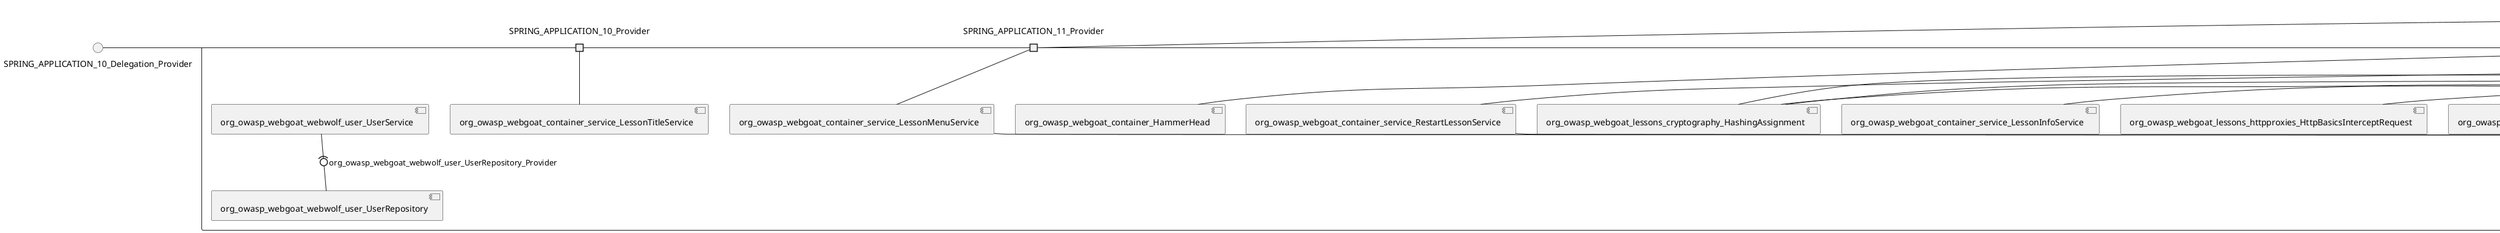 @startuml
skinparam fixCircleLabelOverlapping true
skinparam componentStyle uml2
() SPRING_APPLICATION_10_Delegation_Provider
() SPRING_APPLICATION_11_Delegation_Provider
() SPRING_APPLICATION_12_Delegation_Provider
() SPRING_APPLICATION_13_Delegation_Provider
() SPRING_APPLICATION_14_Delegation_Provider
() SPRING_APPLICATION_15_Delegation_Provider
() SPRING_APPLICATION_16_Delegation_Provider
() SPRING_APPLICATION_2_Delegation_Provider
() SPRING_APPLICATION_3_Delegation_Provider
() SPRING_APPLICATION_4_Delegation_Provider
() SPRING_APPLICATION_5_Delegation_Provider
() SPRING_APPLICATION_6_Delegation_Provider
() SPRING_APPLICATION_7_Delegation_Provider
() SPRING_APPLICATION_8_Delegation_Provider
() SPRING_APPLICATION_9_Delegation_Provider
() SPRING_APPLICATION_BypassRestrictions_FieldRestrictions_POST_Delegation_Provider
() SPRING_APPLICATION_BypassRestrictions_frontendValidation_POST_Delegation_Provider
() SPRING_APPLICATION_ChromeDevTools_dummy_POST_Delegation_Provider
() SPRING_APPLICATION_ChromeDevTools_network_POST_Delegation_Provider
() SPRING_APPLICATION_CrossSiteScriptingStored_stored_xss_POST_Delegation_Provider
() SPRING_APPLICATION_CrossSiteScriptingStored_stored_xss_follow_up_POST_Delegation_Provider
() SPRING_APPLICATION_CrossSiteScripting_attack1_POST_Delegation_Provider
() SPRING_APPLICATION_CrossSiteScripting_attack3_POST_Delegation_Provider
() SPRING_APPLICATION_CrossSiteScripting_attack4_POST_Delegation_Provider
() SPRING_APPLICATION_CrossSiteScripting_attack5a_GET_Delegation_Provider
() SPRING_APPLICATION_CrossSiteScripting_attack6a_POST_Delegation_Provider
() SPRING_APPLICATION_CrossSiteScripting_dom_follow_up_POST_Delegation_Provider
() SPRING_APPLICATION_CrossSiteScripting_phone_home_xss_POST_Delegation_Provider
() SPRING_APPLICATION_CrossSiteScripting_quiz_GET_POST_Delegation_Provider
() SPRING_APPLICATION_Delegation_Provider
() SPRING_APPLICATION_GET_10_Delegation_Provider
() SPRING_APPLICATION_GET_11_Delegation_Provider
() SPRING_APPLICATION_GET_2_Delegation_Provider
() SPRING_APPLICATION_GET_3_Delegation_Provider
() SPRING_APPLICATION_GET_4_Delegation_Provider
() SPRING_APPLICATION_GET_5_Delegation_Provider
() SPRING_APPLICATION_GET_6_Delegation_Provider
() SPRING_APPLICATION_GET_7_Delegation_Provider
() SPRING_APPLICATION_GET_8_Delegation_Provider
() SPRING_APPLICATION_GET_9_Delegation_Provider
() SPRING_APPLICATION_GET_Delegation_Provider
() SPRING_APPLICATION_HtmlTampering_task_POST_Delegation_Provider
() SPRING_APPLICATION_HttpBasics_attack1_POST_Delegation_Provider
() SPRING_APPLICATION_HttpBasics_attack2_POST_Delegation_Provider
() SPRING_APPLICATION_IDOR_diff_attributes_POST_Delegation_Provider
() SPRING_APPLICATION_IDOR_login_POST_Delegation_Provider
() SPRING_APPLICATION_IDOR_profile_alt_path_POST_Delegation_Provider
() SPRING_APPLICATION_InsecureDeserialization_task_POST_Delegation_Provider
() SPRING_APPLICATION_InsecureLogin_Delegation_Provider
() SPRING_APPLICATION_JWT_decode_POST_Delegation_Provider
() SPRING_APPLICATION_JWT_jku_Delegation_Provider
() SPRING_APPLICATION_JWT_kid_Delegation_Provider
() SPRING_APPLICATION_JWT_quiz_GET_POST_Delegation_Provider
() SPRING_APPLICATION_JWT_refresh_Delegation_Provider
() SPRING_APPLICATION_JWT_secret_POST_Delegation_Provider
() SPRING_APPLICATION_JWT_votings_Delegation_Provider
() SPRING_APPLICATION_LogSpoofing_log_bleeding_POST_Delegation_Provider
() SPRING_APPLICATION_LogSpoofing_log_spoofing_POST_Delegation_Provider
() SPRING_APPLICATION_POST_10_Delegation_Provider
() SPRING_APPLICATION_POST_11_Delegation_Provider
() SPRING_APPLICATION_POST_12_Delegation_Provider
() SPRING_APPLICATION_POST_13_Delegation_Provider
() SPRING_APPLICATION_POST_14_Delegation_Provider
() SPRING_APPLICATION_POST_15_Delegation_Provider
() SPRING_APPLICATION_POST_16_Delegation_Provider
() SPRING_APPLICATION_POST_17_Delegation_Provider
() SPRING_APPLICATION_POST_18_Delegation_Provider
() SPRING_APPLICATION_POST_2_Delegation_Provider
() SPRING_APPLICATION_POST_3_Delegation_Provider
() SPRING_APPLICATION_POST_4_Delegation_Provider
() SPRING_APPLICATION_POST_5_Delegation_Provider
() SPRING_APPLICATION_POST_6_Delegation_Provider
() SPRING_APPLICATION_POST_7_Delegation_Provider
() SPRING_APPLICATION_POST_8_Delegation_Provider
() SPRING_APPLICATION_POST_9_Delegation_Provider
() SPRING_APPLICATION_POST_Delegation_Provider
() SPRING_APPLICATION_PUT_Delegation_Provider
() SPRING_APPLICATION_PasswordReset_ForgotPassword_create_password_reset_link_POST_Delegation_Provider
() SPRING_APPLICATION_PasswordReset_SecurityQuestions_POST_Delegation_Provider
() SPRING_APPLICATION_PasswordReset_reset_Delegation_Provider
() SPRING_APPLICATION_PasswordReset_simple_mail_reset_POST_Delegation_Provider
() SPRING_APPLICATION_PathTraversal_profile_picture_GET_Delegation_Provider
() SPRING_APPLICATION_PathTraversal_profile_picture_fix_GET_Delegation_Provider
() SPRING_APPLICATION_PathTraversal_profile_upload_POST_Delegation_Provider
() SPRING_APPLICATION_PathTraversal_profile_upload_fix_POST_Delegation_Provider
() SPRING_APPLICATION_PathTraversal_profile_upload_remove_user_input_POST_Delegation_Provider
() SPRING_APPLICATION_PathTraversal_random_POST_Delegation_Provider
() SPRING_APPLICATION_PathTraversal_random_picture_GET_Delegation_Provider
() SPRING_APPLICATION_PathTraversal_zip_slip_Delegation_Provider
() SPRING_APPLICATION_SSRF_task1_POST_Delegation_Provider
() SPRING_APPLICATION_SSRF_task2_POST_Delegation_Provider
() SPRING_APPLICATION_SecurePasswords_assignment_POST_Delegation_Provider
() SPRING_APPLICATION_SqlInjectionAdvanced_attack6a_POST_Delegation_Provider
() SPRING_APPLICATION_SqlInjectionAdvanced_attack6b_POST_Delegation_Provider
() SPRING_APPLICATION_SqlInjectionAdvanced_challenge_Login_POST_Delegation_Provider
() SPRING_APPLICATION_SqlInjectionAdvanced_challenge_PUT_Delegation_Provider
() SPRING_APPLICATION_SqlInjectionAdvanced_quiz_GET_POST_Delegation_Provider
() SPRING_APPLICATION_SqlInjectionMitigations_attack10a_POST_Delegation_Provider
() SPRING_APPLICATION_SqlInjectionMitigations_attack10b_POST_Delegation_Provider
() SPRING_APPLICATION_SqlInjectionMitigations_attack12a_POST_Delegation_Provider
() SPRING_APPLICATION_SqlInjectionMitigations_servers_GET_Delegation_Provider
() SPRING_APPLICATION_SqlInjection_assignment5a_POST_Delegation_Provider
() SPRING_APPLICATION_SqlInjection_assignment5b_POST_Delegation_Provider
() SPRING_APPLICATION_SqlInjection_attack10_POST_Delegation_Provider
() SPRING_APPLICATION_SqlInjection_attack2_POST_Delegation_Provider
() SPRING_APPLICATION_SqlInjection_attack3_POST_Delegation_Provider
() SPRING_APPLICATION_SqlInjection_attack4_POST_Delegation_Provider
() SPRING_APPLICATION_SqlInjection_attack5_POST_Delegation_Provider
() SPRING_APPLICATION_SqlInjection_attack8_POST_Delegation_Provider
() SPRING_APPLICATION_SqlInjection_attack9_POST_Delegation_Provider
() SPRING_APPLICATION_SqlOnlyInputValidationOnKeywords_attack_POST_Delegation_Provider
() SPRING_APPLICATION_SqlOnlyInputValidation_attack_POST_Delegation_Provider
() SPRING_APPLICATION_VulnerableComponents_attack1_POST_Delegation_Provider
() SPRING_APPLICATION_WebWolf_GET_Delegation_Provider
() SPRING_APPLICATION_WebWolf_landing_Delegation_Provider
() SPRING_APPLICATION_WebWolf_mail_Delegation_Provider
() SPRING_APPLICATION_challenge_1_POST_Delegation_Provider
() SPRING_APPLICATION_challenge_5_POST_Delegation_Provider
() SPRING_APPLICATION_challenge_7_Delegation_Provider
() SPRING_APPLICATION_challenge_8_Delegation_Provider
() SPRING_APPLICATION_challenge_logo_Delegation_Provider
() SPRING_APPLICATION_cia_quiz_GET_POST_Delegation_Provider
() SPRING_APPLICATION_clientSideFiltering_attack1_POST_Delegation_Provider
() SPRING_APPLICATION_clientSideFiltering_challenge_store_coupons_GET_Delegation_Provider
() SPRING_APPLICATION_clientSideFiltering_getItForFree_POST_Delegation_Provider
() SPRING_APPLICATION_clientSideFiltering_salaries_GET_Delegation_Provider
() SPRING_APPLICATION_crypto_encoding_basic_auth_POST_Delegation_Provider
() SPRING_APPLICATION_crypto_encoding_xor_POST_Delegation_Provider
() SPRING_APPLICATION_crypto_hashing_POST_Delegation_Provider
() SPRING_APPLICATION_crypto_secure_defaults_POST_Delegation_Provider
() SPRING_APPLICATION_crypto_signing_verify_POST_Delegation_Provider
() SPRING_APPLICATION_csrf_feedback_message_POST_Delegation_Provider
() SPRING_APPLICATION_csrf_review_POST_Delegation_Provider
() SPRING_APPLICATION_files_GET_Delegation_Provider
() SPRING_APPLICATION_fileupload_POST_Delegation_Provider
() SPRING_APPLICATION_jwt_Delegation_Provider
() SPRING_APPLICATION_landing_Delegation_Provider
() SPRING_APPLICATION_lesson_template_Delegation_Provider
() SPRING_APPLICATION_login_oauth_mvc_GET_Delegation_Provider
() SPRING_APPLICATION_mail_DELETE_GET_POST_Delegation_Provider
() SPRING_APPLICATION_register_mvc_POST_Delegation_Provider
() SPRING_APPLICATION_registration_GET_Delegation_Provider
() SPRING_APPLICATION_requests_GET_Delegation_Provider
() SPRING_APPLICATION_scoreboard_data_GET_Delegation_Provider
() SPRING_APPLICATION_server_directory_GET_Delegation_Provider
() SPRING_APPLICATION_service_debug_labels_mvc_Delegation_Provider
() SPRING_APPLICATION_service_lessonoverview_mvc_Delegation_Provider
() SPRING_APPLICATION_xxe_comments_GET_Delegation_Provider
rectangle System {
[org_owasp_webgoat_container_HammerHead] [[webgoat-webgoat.repository#_GhUmFGgKEe-XN_1jb4Zxpw]]
[org_owasp_webgoat_container_WebWolfRedirect] [[webgoat-webgoat.repository#_GhUmFGgKEe-XN_1jb4Zxpw]]
[org_owasp_webgoat_container_controller_StartLesson] [[webgoat-webgoat.repository#_GhUmFGgKEe-XN_1jb4Zxpw]]
[org_owasp_webgoat_container_controller_Welcome] [[webgoat-webgoat.repository#_GhUmFGgKEe-XN_1jb4Zxpw]]
[org_owasp_webgoat_container_i18n_PluginMessages_Provider] [[webgoat-webgoat.repository#_GhUmFGgKEe-XN_1jb4Zxpw]]
[org_owasp_webgoat_container_report_ReportCardController] [[webgoat-webgoat.repository#_GhUmFGgKEe-XN_1jb4Zxpw]]
[org_owasp_webgoat_container_service_EnvironmentService] [[webgoat-webgoat.repository#_GhUmFGgKEe-XN_1jb4Zxpw]]
[org_owasp_webgoat_container_service_HintService] [[webgoat-webgoat.repository#_GhUmFGgKEe-XN_1jb4Zxpw]]
[org_owasp_webgoat_container_service_LabelDebugService] [[webgoat-webgoat.repository#_GhUmFGgKEe-XN_1jb4Zxpw]]
[org_owasp_webgoat_container_service_LabelService] [[webgoat-webgoat.repository#_GhUmFGgKEe-XN_1jb4Zxpw]]
[org_owasp_webgoat_container_service_LessonInfoService] [[webgoat-webgoat.repository#_GhUmFGgKEe-XN_1jb4Zxpw]]
[org_owasp_webgoat_container_service_LessonMenuService] [[webgoat-webgoat.repository#_GhUmFGgKEe-XN_1jb4Zxpw]]
[org_owasp_webgoat_container_service_LessonProgressService] [[webgoat-webgoat.repository#_GhUmFGgKEe-XN_1jb4Zxpw]]
[org_owasp_webgoat_container_service_LessonTitleService] [[webgoat-webgoat.repository#_GhUmFGgKEe-XN_1jb4Zxpw]]
[org_owasp_webgoat_container_service_RestartLessonService] [[webgoat-webgoat.repository#_GhUmFGgKEe-XN_1jb4Zxpw]]
[org_owasp_webgoat_container_service_SessionService] [[webgoat-webgoat.repository#_GhUmFGgKEe-XN_1jb4Zxpw]]
[org_owasp_webgoat_container_session_UserSessionData_Provider] [[webgoat-webgoat.repository#_GhUmFGgKEe-XN_1jb4Zxpw]]
[org_owasp_webgoat_container_session_WebSession_Provider] [[webgoat-webgoat.repository#_GhUmFGgKEe-XN_1jb4Zxpw]]
[org_owasp_webgoat_container_users_RegistrationController] [[webgoat-webgoat.repository#_GhUmFGgKEe-XN_1jb4Zxpw]]
[org_owasp_webgoat_container_users_Scoreboard] [[webgoat-webgoat.repository#_GhUmFGgKEe-XN_1jb4Zxpw]]
[org_owasp_webgoat_container_users_UserProgressRepository] [[webgoat-webgoat.repository#_GhUmFGgKEe-XN_1jb4Zxpw]]
[org_owasp_webgoat_container_users_UserRepository] [[webgoat-webgoat.repository#_GhUmFGgKEe-XN_1jb4Zxpw]]
[org_owasp_webgoat_container_users_UserService] [[webgoat-webgoat.repository#_GhUmFGgKEe-XN_1jb4Zxpw]]
[org_owasp_webgoat_lessons_authbypass_VerifyAccount] [[webgoat-webgoat.repository#_GhUmFGgKEe-XN_1jb4Zxpw]]
[org_owasp_webgoat_lessons_bypassrestrictions_BypassRestrictionsFieldRestrictions] [[webgoat-webgoat.repository#_GhUmFGgKEe-XN_1jb4Zxpw]]
[org_owasp_webgoat_lessons_bypassrestrictions_BypassRestrictionsFrontendValidation] [[webgoat-webgoat.repository#_GhUmFGgKEe-XN_1jb4Zxpw]]
[org_owasp_webgoat_lessons_challenges_FlagController] [[webgoat-webgoat.repository#_GhUmFGgKEe-XN_1jb4Zxpw]]
[org_owasp_webgoat_lessons_challenges_challenge1_Assignment1] [[webgoat-webgoat.repository#_GhUmFGgKEe-XN_1jb4Zxpw]]
[org_owasp_webgoat_lessons_challenges_challenge1_ImageServlet] [[webgoat-webgoat.repository#_GhUmFGgKEe-XN_1jb4Zxpw]]
[org_owasp_webgoat_lessons_challenges_challenge5_Assignment5] [[webgoat-webgoat.repository#_GhUmFGgKEe-XN_1jb4Zxpw]]
[org_owasp_webgoat_lessons_challenges_challenge7_Assignment7] [[webgoat-webgoat.repository#_GhUmFGgKEe-XN_1jb4Zxpw]]
[org_owasp_webgoat_lessons_challenges_challenge8_Assignment8] [[webgoat-webgoat.repository#_GhUmFGgKEe-XN_1jb4Zxpw]]
[org_owasp_webgoat_lessons_chromedevtools_NetworkDummy] [[webgoat-webgoat.repository#_GhUmFGgKEe-XN_1jb4Zxpw]]
[org_owasp_webgoat_lessons_chromedevtools_NetworkLesson] [[webgoat-webgoat.repository#_GhUmFGgKEe-XN_1jb4Zxpw]]
[org_owasp_webgoat_lessons_cia_CIAQuiz] [[webgoat-webgoat.repository#_GhUmFGgKEe-XN_1jb4Zxpw]]
[org_owasp_webgoat_lessons_clientsidefiltering_ClientSideFilteringAssignment] [[webgoat-webgoat.repository#_GhUmFGgKEe-XN_1jb4Zxpw]]
[org_owasp_webgoat_lessons_clientsidefiltering_ClientSideFilteringFreeAssignment] [[webgoat-webgoat.repository#_GhUmFGgKEe-XN_1jb4Zxpw]]
[org_owasp_webgoat_lessons_clientsidefiltering_Salaries] [[webgoat-webgoat.repository#_GhUmFGgKEe-XN_1jb4Zxpw]]
[org_owasp_webgoat_lessons_clientsidefiltering_ShopEndpoint] [[webgoat-webgoat.repository#_GhUmFGgKEe-XN_1jb4Zxpw]]
[org_owasp_webgoat_lessons_cryptography_EncodingAssignment] [[webgoat-webgoat.repository#_GhUmFGgKEe-XN_1jb4Zxpw]]
[org_owasp_webgoat_lessons_cryptography_HashingAssignment] [[webgoat-webgoat.repository#_GhUmFGgKEe-XN_1jb4Zxpw]]
[org_owasp_webgoat_lessons_cryptography_SecureDefaultsAssignment] [[webgoat-webgoat.repository#_GhUmFGgKEe-XN_1jb4Zxpw]]
[org_owasp_webgoat_lessons_cryptography_SigningAssignment] [[webgoat-webgoat.repository#_GhUmFGgKEe-XN_1jb4Zxpw]]
[org_owasp_webgoat_lessons_cryptography_XOREncodingAssignment] [[webgoat-webgoat.repository#_GhUmFGgKEe-XN_1jb4Zxpw]]
[org_owasp_webgoat_lessons_csrf_CSRFConfirmFlag1] [[webgoat-webgoat.repository#_GhUmFGgKEe-XN_1jb4Zxpw]]
[org_owasp_webgoat_lessons_csrf_CSRFFeedback] [[webgoat-webgoat.repository#_GhUmFGgKEe-XN_1jb4Zxpw]]
[org_owasp_webgoat_lessons_csrf_CSRFGetFlag] [[webgoat-webgoat.repository#_GhUmFGgKEe-XN_1jb4Zxpw]]
[org_owasp_webgoat_lessons_csrf_CSRFLogin] [[webgoat-webgoat.repository#_GhUmFGgKEe-XN_1jb4Zxpw]]
[org_owasp_webgoat_lessons_csrf_ForgedReviews] [[webgoat-webgoat.repository#_GhUmFGgKEe-XN_1jb4Zxpw]]
[org_owasp_webgoat_lessons_csrf_ObjectMapper_Provider] [[webgoat-webgoat.repository#_GhUmFGgKEe-XN_1jb4Zxpw]]
[org_owasp_webgoat_lessons_deserialization_InsecureDeserializationTask] [[webgoat-webgoat.repository#_GhUmFGgKEe-XN_1jb4Zxpw]]
[org_owasp_webgoat_lessons_hijacksession_HijackSessionAssignment] [[webgoat-webgoat.repository#_GhUmFGgKEe-XN_1jb4Zxpw]]
[org_owasp_webgoat_lessons_hijacksession_cas_HijackSessionAuthenticationProvider] [[webgoat-webgoat.repository#_GhUmFGgKEe-XN_1jb4Zxpw]]
[org_owasp_webgoat_lessons_htmltampering_HtmlTamperingTask] [[webgoat-webgoat.repository#_GhUmFGgKEe-XN_1jb4Zxpw]]
[org_owasp_webgoat_lessons_httpbasics_HttpBasicsLesson] [[webgoat-webgoat.repository#_GhUmFGgKEe-XN_1jb4Zxpw]]
[org_owasp_webgoat_lessons_httpbasics_HttpBasicsQuiz] [[webgoat-webgoat.repository#_GhUmFGgKEe-XN_1jb4Zxpw]]
[org_owasp_webgoat_lessons_httpproxies_HttpBasicsInterceptRequest] [[webgoat-webgoat.repository#_GhUmFGgKEe-XN_1jb4Zxpw]]
[org_owasp_webgoat_lessons_idor_IDORDiffAttributes] [[webgoat-webgoat.repository#_GhUmFGgKEe-XN_1jb4Zxpw]]
[org_owasp_webgoat_lessons_idor_IDOREditOtherProfile] [[webgoat-webgoat.repository#_GhUmFGgKEe-XN_1jb4Zxpw]]
[org_owasp_webgoat_lessons_idor_IDORLogin] [[webgoat-webgoat.repository#_GhUmFGgKEe-XN_1jb4Zxpw]]
[org_owasp_webgoat_lessons_idor_IDORViewOtherProfile] [[webgoat-webgoat.repository#_GhUmFGgKEe-XN_1jb4Zxpw]]
[org_owasp_webgoat_lessons_idor_IDORViewOwnProfile] [[webgoat-webgoat.repository#_GhUmFGgKEe-XN_1jb4Zxpw]]
[org_owasp_webgoat_lessons_idor_IDORViewOwnProfileAltUrl] [[webgoat-webgoat.repository#_GhUmFGgKEe-XN_1jb4Zxpw]]
[org_owasp_webgoat_lessons_insecurelogin_InsecureLoginTask] [[webgoat-webgoat.repository#_GhUmFGgKEe-XN_1jb4Zxpw]]
[org_owasp_webgoat_lessons_jwt_JWTDecodeEndpoint] [[webgoat-webgoat.repository#_GhUmFGgKEe-XN_1jb4Zxpw]]
[org_owasp_webgoat_lessons_jwt_JWTQuiz] [[webgoat-webgoat.repository#_GhUmFGgKEe-XN_1jb4Zxpw]]
[org_owasp_webgoat_lessons_jwt_JWTRefreshEndpoint] [[webgoat-webgoat.repository#_GhUmFGgKEe-XN_1jb4Zxpw]]
[org_owasp_webgoat_lessons_jwt_JWTSecretKeyEndpoint] [[webgoat-webgoat.repository#_GhUmFGgKEe-XN_1jb4Zxpw]]
[org_owasp_webgoat_lessons_jwt_JWTVotesEndpoint] [[webgoat-webgoat.repository#_GhUmFGgKEe-XN_1jb4Zxpw]]
[org_owasp_webgoat_lessons_jwt_claimmisuse_JWTHeaderJKUEndpoint] [[webgoat-webgoat.repository#_GhUmFGgKEe-XN_1jb4Zxpw]]
[org_owasp_webgoat_lessons_jwt_claimmisuse_JWTHeaderKIDEndpoint] [[webgoat-webgoat.repository#_GhUmFGgKEe-XN_1jb4Zxpw]]
[org_owasp_webgoat_lessons_lessontemplate_SampleAttack] [[webgoat-webgoat.repository#_GhUmFGgKEe-XN_1jb4Zxpw]]
[org_owasp_webgoat_lessons_logging_LogBleedingTask] [[webgoat-webgoat.repository#_GhUmFGgKEe-XN_1jb4Zxpw]]
[org_owasp_webgoat_lessons_logging_LogSpoofingTask] [[webgoat-webgoat.repository#_GhUmFGgKEe-XN_1jb4Zxpw]]
[org_owasp_webgoat_lessons_missingac_MissingFunctionACHiddenMenus] [[webgoat-webgoat.repository#_GhUmFGgKEe-XN_1jb4Zxpw]]
[org_owasp_webgoat_lessons_missingac_MissingFunctionACUsers] [[webgoat-webgoat.repository#_GhUmFGgKEe-XN_1jb4Zxpw]]
[org_owasp_webgoat_lessons_missingac_MissingFunctionACYourHash] [[webgoat-webgoat.repository#_GhUmFGgKEe-XN_1jb4Zxpw]]
[org_owasp_webgoat_lessons_missingac_MissingFunctionACYourHashAdmin] [[webgoat-webgoat.repository#_GhUmFGgKEe-XN_1jb4Zxpw]]
[org_owasp_webgoat_lessons_passwordreset_QuestionsAssignment] [[webgoat-webgoat.repository#_GhUmFGgKEe-XN_1jb4Zxpw]]
[org_owasp_webgoat_lessons_passwordreset_ResetLinkAssignment] [[webgoat-webgoat.repository#_GhUmFGgKEe-XN_1jb4Zxpw]]
[org_owasp_webgoat_lessons_passwordreset_ResetLinkAssignmentForgotPassword] [[webgoat-webgoat.repository#_GhUmFGgKEe-XN_1jb4Zxpw]]
[org_owasp_webgoat_lessons_passwordreset_SecurityQuestionAssignment] [[webgoat-webgoat.repository#_GhUmFGgKEe-XN_1jb4Zxpw]]
[org_owasp_webgoat_lessons_passwordreset_SimpleMailAssignment] [[webgoat-webgoat.repository#_GhUmFGgKEe-XN_1jb4Zxpw]]
[org_owasp_webgoat_lessons_passwordreset_TriedQuestions] [[webgoat-webgoat.repository#_GhUmFGgKEe-XN_1jb4Zxpw]]
[org_owasp_webgoat_lessons_pathtraversal_ProfileUpload] [[webgoat-webgoat.repository#_GhUmFGgKEe-XN_1jb4Zxpw]]
[org_owasp_webgoat_lessons_pathtraversal_ProfileUploadFix] [[webgoat-webgoat.repository#_GhUmFGgKEe-XN_1jb4Zxpw]]
[org_owasp_webgoat_lessons_pathtraversal_ProfileUploadRemoveUserInput] [[webgoat-webgoat.repository#_GhUmFGgKEe-XN_1jb4Zxpw]]
[org_owasp_webgoat_lessons_pathtraversal_ProfileUploadRetrieval] [[webgoat-webgoat.repository#_GhUmFGgKEe-XN_1jb4Zxpw]]
[org_owasp_webgoat_lessons_pathtraversal_ProfileZipSlip] [[webgoat-webgoat.repository#_GhUmFGgKEe-XN_1jb4Zxpw]]
[org_owasp_webgoat_lessons_securepasswords_SecurePasswordsAssignment] [[webgoat-webgoat.repository#_GhUmFGgKEe-XN_1jb4Zxpw]]
[org_owasp_webgoat_lessons_spoofcookie_SpoofCookieAssignment] [[webgoat-webgoat.repository#_GhUmFGgKEe-XN_1jb4Zxpw]]
[org_owasp_webgoat_lessons_sqlinjection_advanced_SqlInjectionChallenge] [[webgoat-webgoat.repository#_GhUmFGgKEe-XN_1jb4Zxpw]]
[org_owasp_webgoat_lessons_sqlinjection_advanced_SqlInjectionChallengeLogin] [[webgoat-webgoat.repository#_GhUmFGgKEe-XN_1jb4Zxpw]]
[org_owasp_webgoat_lessons_sqlinjection_advanced_SqlInjectionLesson6a] [[webgoat-webgoat.repository#_GhUmFGgKEe-XN_1jb4Zxpw]]
[org_owasp_webgoat_lessons_sqlinjection_advanced_SqlInjectionLesson6b] [[webgoat-webgoat.repository#_GhUmFGgKEe-XN_1jb4Zxpw]]
[org_owasp_webgoat_lessons_sqlinjection_advanced_SqlInjectionQuiz] [[webgoat-webgoat.repository#_GhUmFGgKEe-XN_1jb4Zxpw]]
[org_owasp_webgoat_lessons_sqlinjection_introduction_SqlInjectionLesson10] [[webgoat-webgoat.repository#_GhUmFGgKEe-XN_1jb4Zxpw]]
[org_owasp_webgoat_lessons_sqlinjection_introduction_SqlInjectionLesson2] [[webgoat-webgoat.repository#_GhUmFGgKEe-XN_1jb4Zxpw]]
[org_owasp_webgoat_lessons_sqlinjection_introduction_SqlInjectionLesson3] [[webgoat-webgoat.repository#_GhUmFGgKEe-XN_1jb4Zxpw]]
[org_owasp_webgoat_lessons_sqlinjection_introduction_SqlInjectionLesson4] [[webgoat-webgoat.repository#_GhUmFGgKEe-XN_1jb4Zxpw]]
[org_owasp_webgoat_lessons_sqlinjection_introduction_SqlInjectionLesson5] [[webgoat-webgoat.repository#_GhUmFGgKEe-XN_1jb4Zxpw]]
[org_owasp_webgoat_lessons_sqlinjection_introduction_SqlInjectionLesson5a] [[webgoat-webgoat.repository#_GhUmFGgKEe-XN_1jb4Zxpw]]
[org_owasp_webgoat_lessons_sqlinjection_introduction_SqlInjectionLesson5b] [[webgoat-webgoat.repository#_GhUmFGgKEe-XN_1jb4Zxpw]]
[org_owasp_webgoat_lessons_sqlinjection_introduction_SqlInjectionLesson8] [[webgoat-webgoat.repository#_GhUmFGgKEe-XN_1jb4Zxpw]]
[org_owasp_webgoat_lessons_sqlinjection_introduction_SqlInjectionLesson9] [[webgoat-webgoat.repository#_GhUmFGgKEe-XN_1jb4Zxpw]]
[org_owasp_webgoat_lessons_sqlinjection_mitigation_Servers] [[webgoat-webgoat.repository#_GhUmFGgKEe-XN_1jb4Zxpw]]
[org_owasp_webgoat_lessons_sqlinjection_mitigation_SqlInjectionLesson10a] [[webgoat-webgoat.repository#_GhUmFGgKEe-XN_1jb4Zxpw]]
[org_owasp_webgoat_lessons_sqlinjection_mitigation_SqlInjectionLesson10b] [[webgoat-webgoat.repository#_GhUmFGgKEe-XN_1jb4Zxpw]]
[org_owasp_webgoat_lessons_sqlinjection_mitigation_SqlInjectionLesson13] [[webgoat-webgoat.repository#_GhUmFGgKEe-XN_1jb4Zxpw]]
[org_owasp_webgoat_lessons_sqlinjection_mitigation_SqlOnlyInputValidation] [[webgoat-webgoat.repository#_GhUmFGgKEe-XN_1jb4Zxpw]]
[org_owasp_webgoat_lessons_sqlinjection_mitigation_SqlOnlyInputValidationOnKeywords] [[webgoat-webgoat.repository#_GhUmFGgKEe-XN_1jb4Zxpw]]
[org_owasp_webgoat_lessons_ssrf_SSRFTask1] [[webgoat-webgoat.repository#_GhUmFGgKEe-XN_1jb4Zxpw]]
[org_owasp_webgoat_lessons_ssrf_SSRFTask2] [[webgoat-webgoat.repository#_GhUmFGgKEe-XN_1jb4Zxpw]]
[org_owasp_webgoat_lessons_vulnerablecomponents_VulnerableComponentsLesson] [[webgoat-webgoat.repository#_GhUmFGgKEe-XN_1jb4Zxpw]]
[org_owasp_webgoat_lessons_webwolfintroduction_LandingAssignment] [[webgoat-webgoat.repository#_GhUmFGgKEe-XN_1jb4Zxpw]]
[org_owasp_webgoat_lessons_webwolfintroduction_MailAssignment] [[webgoat-webgoat.repository#_GhUmFGgKEe-XN_1jb4Zxpw]]
[org_owasp_webgoat_lessons_xss_CrossSiteScriptingLesson1] [[webgoat-webgoat.repository#_GhUmFGgKEe-XN_1jb4Zxpw]]
[org_owasp_webgoat_lessons_xss_CrossSiteScriptingLesson3] [[webgoat-webgoat.repository#_GhUmFGgKEe-XN_1jb4Zxpw]]
[org_owasp_webgoat_lessons_xss_CrossSiteScriptingLesson4] [[webgoat-webgoat.repository#_GhUmFGgKEe-XN_1jb4Zxpw]]
[org_owasp_webgoat_lessons_xss_CrossSiteScriptingLesson5a] [[webgoat-webgoat.repository#_GhUmFGgKEe-XN_1jb4Zxpw]]
[org_owasp_webgoat_lessons_xss_CrossSiteScriptingLesson6a] [[webgoat-webgoat.repository#_GhUmFGgKEe-XN_1jb4Zxpw]]
[org_owasp_webgoat_lessons_xss_CrossSiteScriptingQuiz] [[webgoat-webgoat.repository#_GhUmFGgKEe-XN_1jb4Zxpw]]
[org_owasp_webgoat_lessons_xss_DOMCrossSiteScripting] [[webgoat-webgoat.repository#_GhUmFGgKEe-XN_1jb4Zxpw]]
[org_owasp_webgoat_lessons_xss_DOMCrossSiteScriptingVerifier] [[webgoat-webgoat.repository#_GhUmFGgKEe-XN_1jb4Zxpw]]
[org_owasp_webgoat_lessons_xss_stored_StoredCrossSiteScriptingVerifier] [[webgoat-webgoat.repository#_GhUmFGgKEe-XN_1jb4Zxpw]]
[org_owasp_webgoat_lessons_xss_stored_StoredXssComments] [[webgoat-webgoat.repository#_GhUmFGgKEe-XN_1jb4Zxpw]]
[org_owasp_webgoat_lessons_xxe_BlindSendFileAssignment] [[webgoat-webgoat.repository#_GhUmFGgKEe-XN_1jb4Zxpw]]
[org_owasp_webgoat_lessons_xxe_CommentsCache] [[webgoat-webgoat.repository#_GhUmFGgKEe-XN_1jb4Zxpw]]
[org_owasp_webgoat_lessons_xxe_CommentsEndpoint] [[webgoat-webgoat.repository#_GhUmFGgKEe-XN_1jb4Zxpw]]
[org_owasp_webgoat_lessons_xxe_ContentTypeAssignment] [[webgoat-webgoat.repository#_GhUmFGgKEe-XN_1jb4Zxpw]]
[org_owasp_webgoat_lessons_xxe_SimpleXXE] [[webgoat-webgoat.repository#_GhUmFGgKEe-XN_1jb4Zxpw]]
[org_owasp_webgoat_webwolf_FileServer] [[webgoat-webgoat.repository#_GhUmFGgKEe-XN_1jb4Zxpw]]
[org_owasp_webgoat_webwolf_jwt_JWTController] [[webgoat-webgoat.repository#_GhUmFGgKEe-XN_1jb4Zxpw]]
[org_owasp_webgoat_webwolf_mailbox_MailboxController] [[webgoat-webgoat.repository#_GhUmFGgKEe-XN_1jb4Zxpw]]
[org_owasp_webgoat_webwolf_mailbox_MailboxRepository] [[webgoat-webgoat.repository#_GhUmFGgKEe-XN_1jb4Zxpw]]
[org_owasp_webgoat_webwolf_requests_LandingPage] [[webgoat-webgoat.repository#_GhUmFGgKEe-XN_1jb4Zxpw]]
[org_owasp_webgoat_webwolf_requests_Requests] [[webgoat-webgoat.repository#_GhUmFGgKEe-XN_1jb4Zxpw]]
[org_owasp_webgoat_webwolf_user_UserRepository] [[webgoat-webgoat.repository#_GhUmFGgKEe-XN_1jb4Zxpw]]
[org_owasp_webgoat_webwolf_user_UserService] [[webgoat-webgoat.repository#_GhUmFGgKEe-XN_1jb4Zxpw]]
port SPRING_APPLICATION_10_Provider
SPRING_APPLICATION_10_Delegation_Provider - SPRING_APPLICATION_10_Provider
SPRING_APPLICATION_10_Provider - [org_owasp_webgoat_container_service_LessonTitleService]
port SPRING_APPLICATION_11_Provider
SPRING_APPLICATION_11_Delegation_Provider - SPRING_APPLICATION_11_Provider
SPRING_APPLICATION_11_Provider - [org_owasp_webgoat_container_service_LessonMenuService]
port SPRING_APPLICATION_12_Provider
SPRING_APPLICATION_12_Delegation_Provider - SPRING_APPLICATION_12_Provider
SPRING_APPLICATION_12_Provider - [org_owasp_webgoat_container_HammerHead]
port SPRING_APPLICATION_13_Provider
SPRING_APPLICATION_13_Delegation_Provider - SPRING_APPLICATION_13_Provider
SPRING_APPLICATION_13_Provider - [org_owasp_webgoat_lessons_cryptography_HashingAssignment]
port SPRING_APPLICATION_14_Provider
SPRING_APPLICATION_14_Delegation_Provider - SPRING_APPLICATION_14_Provider
SPRING_APPLICATION_14_Provider - [org_owasp_webgoat_container_service_LabelDebugService]
port SPRING_APPLICATION_15_Provider
SPRING_APPLICATION_15_Delegation_Provider - SPRING_APPLICATION_15_Provider
SPRING_APPLICATION_15_Provider - [org_owasp_webgoat_container_service_RestartLessonService]
port SPRING_APPLICATION_16_Provider
SPRING_APPLICATION_16_Delegation_Provider - SPRING_APPLICATION_16_Provider
SPRING_APPLICATION_16_Provider - [org_owasp_webgoat_lessons_cryptography_HashingAssignment]
port SPRING_APPLICATION_2_Provider
SPRING_APPLICATION_2_Delegation_Provider - SPRING_APPLICATION_2_Provider
SPRING_APPLICATION_2_Provider - [org_owasp_webgoat_webwolf_FileServer]
port SPRING_APPLICATION_3_Provider
SPRING_APPLICATION_3_Delegation_Provider - SPRING_APPLICATION_3_Provider
SPRING_APPLICATION_3_Provider - [org_owasp_webgoat_container_service_LessonInfoService]
port SPRING_APPLICATION_4_Provider
SPRING_APPLICATION_4_Delegation_Provider - SPRING_APPLICATION_4_Provider
SPRING_APPLICATION_4_Provider - [org_owasp_webgoat_container_controller_StartLesson]
port SPRING_APPLICATION_5_Provider
SPRING_APPLICATION_5_Delegation_Provider - SPRING_APPLICATION_5_Provider
SPRING_APPLICATION_5_Provider - [org_owasp_webgoat_lessons_cryptography_SigningAssignment]
port SPRING_APPLICATION_6_Provider
SPRING_APPLICATION_6_Delegation_Provider - SPRING_APPLICATION_6_Provider
SPRING_APPLICATION_6_Provider - [org_owasp_webgoat_lessons_httpproxies_HttpBasicsInterceptRequest]
port SPRING_APPLICATION_7_Provider
SPRING_APPLICATION_7_Delegation_Provider - SPRING_APPLICATION_7_Provider
SPRING_APPLICATION_7_Provider - [org_owasp_webgoat_container_service_SessionService]
port SPRING_APPLICATION_8_Provider
SPRING_APPLICATION_8_Delegation_Provider - SPRING_APPLICATION_8_Provider
SPRING_APPLICATION_8_Provider - [org_owasp_webgoat_lessons_jwt_JWTSecretKeyEndpoint]
port SPRING_APPLICATION_9_Provider
SPRING_APPLICATION_9_Delegation_Provider - SPRING_APPLICATION_9_Provider
SPRING_APPLICATION_9_Provider - [org_owasp_webgoat_lessons_xxe_SimpleXXE]
port SPRING_APPLICATION_BypassRestrictions_FieldRestrictions_POST_Provider
SPRING_APPLICATION_BypassRestrictions_FieldRestrictions_POST_Delegation_Provider - SPRING_APPLICATION_BypassRestrictions_FieldRestrictions_POST_Provider
SPRING_APPLICATION_BypassRestrictions_FieldRestrictions_POST_Provider - [org_owasp_webgoat_lessons_bypassrestrictions_BypassRestrictionsFieldRestrictions]
port SPRING_APPLICATION_BypassRestrictions_frontendValidation_POST_Provider
SPRING_APPLICATION_BypassRestrictions_frontendValidation_POST_Delegation_Provider - SPRING_APPLICATION_BypassRestrictions_frontendValidation_POST_Provider
SPRING_APPLICATION_BypassRestrictions_frontendValidation_POST_Provider - [org_owasp_webgoat_lessons_bypassrestrictions_BypassRestrictionsFrontendValidation]
port SPRING_APPLICATION_ChromeDevTools_dummy_POST_Provider
SPRING_APPLICATION_ChromeDevTools_dummy_POST_Delegation_Provider - SPRING_APPLICATION_ChromeDevTools_dummy_POST_Provider
SPRING_APPLICATION_ChromeDevTools_dummy_POST_Provider - [org_owasp_webgoat_lessons_chromedevtools_NetworkDummy]
port SPRING_APPLICATION_ChromeDevTools_network_POST_Provider
SPRING_APPLICATION_ChromeDevTools_network_POST_Delegation_Provider - SPRING_APPLICATION_ChromeDevTools_network_POST_Provider
SPRING_APPLICATION_ChromeDevTools_network_POST_Provider - [org_owasp_webgoat_lessons_chromedevtools_NetworkLesson]
port SPRING_APPLICATION_CrossSiteScriptingStored_stored_xss_POST_Provider
SPRING_APPLICATION_CrossSiteScriptingStored_stored_xss_POST_Delegation_Provider - SPRING_APPLICATION_CrossSiteScriptingStored_stored_xss_POST_Provider
SPRING_APPLICATION_CrossSiteScriptingStored_stored_xss_POST_Provider - [org_owasp_webgoat_lessons_xss_stored_StoredXssComments]
port SPRING_APPLICATION_CrossSiteScriptingStored_stored_xss_follow_up_POST_Provider
SPRING_APPLICATION_CrossSiteScriptingStored_stored_xss_follow_up_POST_Delegation_Provider - SPRING_APPLICATION_CrossSiteScriptingStored_stored_xss_follow_up_POST_Provider
SPRING_APPLICATION_CrossSiteScriptingStored_stored_xss_follow_up_POST_Provider - [org_owasp_webgoat_lessons_xss_stored_StoredCrossSiteScriptingVerifier]
port SPRING_APPLICATION_CrossSiteScripting_attack1_POST_Provider
SPRING_APPLICATION_CrossSiteScripting_attack1_POST_Delegation_Provider - SPRING_APPLICATION_CrossSiteScripting_attack1_POST_Provider
SPRING_APPLICATION_CrossSiteScripting_attack1_POST_Provider - [org_owasp_webgoat_lessons_xss_CrossSiteScriptingLesson1]
port SPRING_APPLICATION_CrossSiteScripting_attack3_POST_Provider
SPRING_APPLICATION_CrossSiteScripting_attack3_POST_Delegation_Provider - SPRING_APPLICATION_CrossSiteScripting_attack3_POST_Provider
SPRING_APPLICATION_CrossSiteScripting_attack3_POST_Provider - [org_owasp_webgoat_lessons_xss_CrossSiteScriptingLesson3]
port SPRING_APPLICATION_CrossSiteScripting_attack4_POST_Provider
SPRING_APPLICATION_CrossSiteScripting_attack4_POST_Delegation_Provider - SPRING_APPLICATION_CrossSiteScripting_attack4_POST_Provider
SPRING_APPLICATION_CrossSiteScripting_attack4_POST_Provider - [org_owasp_webgoat_lessons_xss_CrossSiteScriptingLesson4]
port SPRING_APPLICATION_CrossSiteScripting_attack5a_GET_Provider
SPRING_APPLICATION_CrossSiteScripting_attack5a_GET_Delegation_Provider - SPRING_APPLICATION_CrossSiteScripting_attack5a_GET_Provider
SPRING_APPLICATION_CrossSiteScripting_attack5a_GET_Provider - [org_owasp_webgoat_lessons_xss_CrossSiteScriptingLesson5a]
port SPRING_APPLICATION_CrossSiteScripting_attack6a_POST_Provider
SPRING_APPLICATION_CrossSiteScripting_attack6a_POST_Delegation_Provider - SPRING_APPLICATION_CrossSiteScripting_attack6a_POST_Provider
SPRING_APPLICATION_CrossSiteScripting_attack6a_POST_Provider - [org_owasp_webgoat_lessons_xss_CrossSiteScriptingLesson6a]
port SPRING_APPLICATION_CrossSiteScripting_dom_follow_up_POST_Provider
SPRING_APPLICATION_CrossSiteScripting_dom_follow_up_POST_Delegation_Provider - SPRING_APPLICATION_CrossSiteScripting_dom_follow_up_POST_Provider
SPRING_APPLICATION_CrossSiteScripting_dom_follow_up_POST_Provider - [org_owasp_webgoat_lessons_xss_DOMCrossSiteScriptingVerifier]
port SPRING_APPLICATION_CrossSiteScripting_phone_home_xss_POST_Provider
SPRING_APPLICATION_CrossSiteScripting_phone_home_xss_POST_Delegation_Provider - SPRING_APPLICATION_CrossSiteScripting_phone_home_xss_POST_Provider
SPRING_APPLICATION_CrossSiteScripting_phone_home_xss_POST_Provider - [org_owasp_webgoat_lessons_xss_DOMCrossSiteScripting]
port SPRING_APPLICATION_CrossSiteScripting_quiz_GET_POST_Provider
SPRING_APPLICATION_CrossSiteScripting_quiz_GET_POST_Delegation_Provider - SPRING_APPLICATION_CrossSiteScripting_quiz_GET_POST_Provider
SPRING_APPLICATION_CrossSiteScripting_quiz_GET_POST_Provider - [org_owasp_webgoat_lessons_xss_CrossSiteScriptingQuiz]
port SPRING_APPLICATION_Provider
SPRING_APPLICATION_Delegation_Provider - SPRING_APPLICATION_Provider
SPRING_APPLICATION_Provider - [org_owasp_webgoat_container_controller_StartLesson]
port SPRING_APPLICATION_GET_10_Provider
SPRING_APPLICATION_GET_10_Delegation_Provider - SPRING_APPLICATION_GET_10_Provider
SPRING_APPLICATION_GET_10_Provider - [org_owasp_webgoat_lessons_cryptography_EncodingAssignment]
port SPRING_APPLICATION_GET_11_Provider
SPRING_APPLICATION_GET_11_Delegation_Provider - SPRING_APPLICATION_GET_11_Provider
SPRING_APPLICATION_GET_11_Provider - [org_owasp_webgoat_container_controller_Welcome]
port SPRING_APPLICATION_GET_2_Provider
SPRING_APPLICATION_GET_2_Delegation_Provider - SPRING_APPLICATION_GET_2_Provider
SPRING_APPLICATION_GET_2_Provider - [org_owasp_webgoat_lessons_csrf_ForgedReviews]
port SPRING_APPLICATION_GET_3_Provider
SPRING_APPLICATION_GET_3_Delegation_Provider - SPRING_APPLICATION_GET_3_Provider
SPRING_APPLICATION_GET_3_Provider - [org_owasp_webgoat_lessons_spoofcookie_SpoofCookieAssignment]
port SPRING_APPLICATION_GET_4_Provider
SPRING_APPLICATION_GET_4_Delegation_Provider - SPRING_APPLICATION_GET_4_Provider
SPRING_APPLICATION_GET_4_Provider - [org_owasp_webgoat_container_report_ReportCardController]
port SPRING_APPLICATION_GET_5_Provider
SPRING_APPLICATION_GET_5_Delegation_Provider - SPRING_APPLICATION_GET_5_Provider
SPRING_APPLICATION_GET_5_Provider - [org_owasp_webgoat_container_service_LabelService]
port SPRING_APPLICATION_GET_6_Provider
SPRING_APPLICATION_GET_6_Delegation_Provider - SPRING_APPLICATION_GET_6_Provider
SPRING_APPLICATION_GET_6_Provider - [org_owasp_webgoat_lessons_idor_IDORViewOtherProfile]
port SPRING_APPLICATION_GET_7_Provider
SPRING_APPLICATION_GET_7_Delegation_Provider - SPRING_APPLICATION_GET_7_Provider
SPRING_APPLICATION_GET_7_Provider - [org_owasp_webgoat_container_service_HintService]
port SPRING_APPLICATION_GET_8_Provider
SPRING_APPLICATION_GET_8_Delegation_Provider - SPRING_APPLICATION_GET_8_Provider
SPRING_APPLICATION_GET_8_Provider - [org_owasp_webgoat_lessons_missingac_MissingFunctionACUsers]
port SPRING_APPLICATION_GET_9_Provider
SPRING_APPLICATION_GET_9_Delegation_Provider - SPRING_APPLICATION_GET_9_Provider
SPRING_APPLICATION_GET_9_Provider - [org_owasp_webgoat_lessons_idor_IDORViewOwnProfile]
port SPRING_APPLICATION_GET_Provider
SPRING_APPLICATION_GET_Delegation_Provider - SPRING_APPLICATION_GET_Provider
SPRING_APPLICATION_GET_Provider - [org_owasp_webgoat_lessons_xss_stored_StoredXssComments]
port SPRING_APPLICATION_HtmlTampering_task_POST_Provider
SPRING_APPLICATION_HtmlTampering_task_POST_Delegation_Provider - SPRING_APPLICATION_HtmlTampering_task_POST_Provider
SPRING_APPLICATION_HtmlTampering_task_POST_Provider - [org_owasp_webgoat_lessons_htmltampering_HtmlTamperingTask]
port SPRING_APPLICATION_HttpBasics_attack1_POST_Provider
SPRING_APPLICATION_HttpBasics_attack1_POST_Delegation_Provider - SPRING_APPLICATION_HttpBasics_attack1_POST_Provider
SPRING_APPLICATION_HttpBasics_attack1_POST_Provider - [org_owasp_webgoat_lessons_httpbasics_HttpBasicsLesson]
port SPRING_APPLICATION_HttpBasics_attack2_POST_Provider
SPRING_APPLICATION_HttpBasics_attack2_POST_Delegation_Provider - SPRING_APPLICATION_HttpBasics_attack2_POST_Provider
SPRING_APPLICATION_HttpBasics_attack2_POST_Provider - [org_owasp_webgoat_lessons_httpbasics_HttpBasicsQuiz]
port SPRING_APPLICATION_IDOR_diff_attributes_POST_Provider
SPRING_APPLICATION_IDOR_diff_attributes_POST_Delegation_Provider - SPRING_APPLICATION_IDOR_diff_attributes_POST_Provider
SPRING_APPLICATION_IDOR_diff_attributes_POST_Provider - [org_owasp_webgoat_lessons_idor_IDORDiffAttributes]
port SPRING_APPLICATION_IDOR_login_POST_Provider
SPRING_APPLICATION_IDOR_login_POST_Delegation_Provider - SPRING_APPLICATION_IDOR_login_POST_Provider
SPRING_APPLICATION_IDOR_login_POST_Provider - [org_owasp_webgoat_lessons_idor_IDORLogin]
port SPRING_APPLICATION_IDOR_profile_alt_path_POST_Provider
SPRING_APPLICATION_IDOR_profile_alt_path_POST_Delegation_Provider - SPRING_APPLICATION_IDOR_profile_alt_path_POST_Provider
SPRING_APPLICATION_IDOR_profile_alt_path_POST_Provider - [org_owasp_webgoat_lessons_idor_IDORViewOwnProfileAltUrl]
port SPRING_APPLICATION_InsecureDeserialization_task_POST_Provider
SPRING_APPLICATION_InsecureDeserialization_task_POST_Delegation_Provider - SPRING_APPLICATION_InsecureDeserialization_task_POST_Provider
SPRING_APPLICATION_InsecureDeserialization_task_POST_Provider - [org_owasp_webgoat_lessons_deserialization_InsecureDeserializationTask]
port SPRING_APPLICATION_InsecureLogin_Provider
SPRING_APPLICATION_InsecureLogin_Delegation_Provider - SPRING_APPLICATION_InsecureLogin_Provider
SPRING_APPLICATION_InsecureLogin_Provider - [org_owasp_webgoat_lessons_insecurelogin_InsecureLoginTask]
port SPRING_APPLICATION_JWT_decode_POST_Provider
SPRING_APPLICATION_JWT_decode_POST_Delegation_Provider - SPRING_APPLICATION_JWT_decode_POST_Provider
SPRING_APPLICATION_JWT_decode_POST_Provider - [org_owasp_webgoat_lessons_jwt_JWTDecodeEndpoint]
port SPRING_APPLICATION_JWT_jku_Provider
SPRING_APPLICATION_JWT_jku_Delegation_Provider - SPRING_APPLICATION_JWT_jku_Provider
SPRING_APPLICATION_JWT_jku_Provider - [org_owasp_webgoat_lessons_jwt_claimmisuse_JWTHeaderJKUEndpoint]
port SPRING_APPLICATION_JWT_kid_Provider
SPRING_APPLICATION_JWT_kid_Delegation_Provider - SPRING_APPLICATION_JWT_kid_Provider
SPRING_APPLICATION_JWT_kid_Provider - [org_owasp_webgoat_lessons_jwt_claimmisuse_JWTHeaderKIDEndpoint]
port SPRING_APPLICATION_JWT_quiz_GET_POST_Provider
SPRING_APPLICATION_JWT_quiz_GET_POST_Delegation_Provider - SPRING_APPLICATION_JWT_quiz_GET_POST_Provider
SPRING_APPLICATION_JWT_quiz_GET_POST_Provider - [org_owasp_webgoat_lessons_jwt_JWTQuiz]
port SPRING_APPLICATION_JWT_refresh_Provider
SPRING_APPLICATION_JWT_refresh_Delegation_Provider - SPRING_APPLICATION_JWT_refresh_Provider
SPRING_APPLICATION_JWT_refresh_Provider - [org_owasp_webgoat_lessons_jwt_JWTRefreshEndpoint]
port SPRING_APPLICATION_JWT_secret_POST_Provider
SPRING_APPLICATION_JWT_secret_POST_Delegation_Provider - SPRING_APPLICATION_JWT_secret_POST_Provider
SPRING_APPLICATION_JWT_secret_POST_Provider - [org_owasp_webgoat_lessons_jwt_JWTSecretKeyEndpoint]
port SPRING_APPLICATION_JWT_votings_Provider
SPRING_APPLICATION_JWT_votings_Delegation_Provider - SPRING_APPLICATION_JWT_votings_Provider
SPRING_APPLICATION_JWT_votings_Provider - [org_owasp_webgoat_lessons_jwt_JWTVotesEndpoint]
port SPRING_APPLICATION_LogSpoofing_log_bleeding_POST_Provider
SPRING_APPLICATION_LogSpoofing_log_bleeding_POST_Delegation_Provider - SPRING_APPLICATION_LogSpoofing_log_bleeding_POST_Provider
SPRING_APPLICATION_LogSpoofing_log_bleeding_POST_Provider - [org_owasp_webgoat_lessons_logging_LogBleedingTask]
port SPRING_APPLICATION_LogSpoofing_log_spoofing_POST_Provider
SPRING_APPLICATION_LogSpoofing_log_spoofing_POST_Delegation_Provider - SPRING_APPLICATION_LogSpoofing_log_spoofing_POST_Provider
SPRING_APPLICATION_LogSpoofing_log_spoofing_POST_Provider - [org_owasp_webgoat_lessons_logging_LogSpoofingTask]
port SPRING_APPLICATION_POST_10_Provider
SPRING_APPLICATION_POST_10_Delegation_Provider - SPRING_APPLICATION_POST_10_Provider
SPRING_APPLICATION_POST_10_Provider - [org_owasp_webgoat_lessons_missingac_MissingFunctionACYourHash]
port SPRING_APPLICATION_POST_11_Provider
SPRING_APPLICATION_POST_11_Delegation_Provider - SPRING_APPLICATION_POST_11_Provider
SPRING_APPLICATION_POST_11_Provider - [org_owasp_webgoat_lessons_xxe_ContentTypeAssignment]
port SPRING_APPLICATION_POST_12_Provider
SPRING_APPLICATION_POST_12_Delegation_Provider - SPRING_APPLICATION_POST_12_Provider
SPRING_APPLICATION_POST_12_Provider - [org_owasp_webgoat_lessons_chromedevtools_NetworkLesson]
port SPRING_APPLICATION_POST_13_Provider
SPRING_APPLICATION_POST_13_Delegation_Provider - SPRING_APPLICATION_POST_13_Provider
SPRING_APPLICATION_POST_13_Provider - [org_owasp_webgoat_lessons_missingac_MissingFunctionACUsers]
port SPRING_APPLICATION_POST_14_Provider
SPRING_APPLICATION_POST_14_Delegation_Provider - SPRING_APPLICATION_POST_14_Provider
SPRING_APPLICATION_POST_14_Provider - [org_owasp_webgoat_lessons_missingac_MissingFunctionACHiddenMenus]
port SPRING_APPLICATION_POST_15_Provider
SPRING_APPLICATION_POST_15_Delegation_Provider - SPRING_APPLICATION_POST_15_Provider
SPRING_APPLICATION_POST_15_Provider - [org_owasp_webgoat_lessons_challenges_FlagController]
port SPRING_APPLICATION_POST_16_Provider
SPRING_APPLICATION_POST_16_Delegation_Provider - SPRING_APPLICATION_POST_16_Provider
SPRING_APPLICATION_POST_16_Provider - [org_owasp_webgoat_lessons_csrf_CSRFFeedback]
port SPRING_APPLICATION_POST_17_Provider
SPRING_APPLICATION_POST_17_Delegation_Provider - SPRING_APPLICATION_POST_17_Provider
SPRING_APPLICATION_POST_17_Provider - [org_owasp_webgoat_lessons_csrf_CSRFConfirmFlag1]
port SPRING_APPLICATION_POST_18_Provider
SPRING_APPLICATION_POST_18_Delegation_Provider - SPRING_APPLICATION_POST_18_Provider
SPRING_APPLICATION_POST_18_Provider - [org_owasp_webgoat_lessons_missingac_MissingFunctionACYourHashAdmin]
port SPRING_APPLICATION_POST_2_Provider
SPRING_APPLICATION_POST_2_Delegation_Provider - SPRING_APPLICATION_POST_2_Provider
SPRING_APPLICATION_POST_2_Provider - [org_owasp_webgoat_lessons_hijacksession_HijackSessionAssignment]
port SPRING_APPLICATION_POST_3_Provider
SPRING_APPLICATION_POST_3_Delegation_Provider - SPRING_APPLICATION_POST_3_Provider
SPRING_APPLICATION_POST_3_Provider - [org_owasp_webgoat_lessons_csrf_CSRFLogin]
port SPRING_APPLICATION_POST_4_Provider
SPRING_APPLICATION_POST_4_Delegation_Provider - SPRING_APPLICATION_POST_4_Provider
SPRING_APPLICATION_POST_4_Provider - [org_owasp_webgoat_lessons_xxe_BlindSendFileAssignment]
port SPRING_APPLICATION_POST_5_Provider
SPRING_APPLICATION_POST_5_Delegation_Provider - SPRING_APPLICATION_POST_5_Provider
SPRING_APPLICATION_POST_5_Provider - [org_owasp_webgoat_lessons_authbypass_VerifyAccount]
port SPRING_APPLICATION_POST_6_Provider
SPRING_APPLICATION_POST_6_Delegation_Provider - SPRING_APPLICATION_POST_6_Provider
SPRING_APPLICATION_POST_6_Provider - [org_owasp_webgoat_lessons_xxe_SimpleXXE]
port SPRING_APPLICATION_POST_7_Provider
SPRING_APPLICATION_POST_7_Delegation_Provider - SPRING_APPLICATION_POST_7_Provider
SPRING_APPLICATION_POST_7_Provider - [org_owasp_webgoat_lessons_spoofcookie_SpoofCookieAssignment]
port SPRING_APPLICATION_POST_8_Provider
SPRING_APPLICATION_POST_8_Delegation_Provider - SPRING_APPLICATION_POST_8_Provider
SPRING_APPLICATION_POST_8_Provider - [org_owasp_webgoat_lessons_passwordreset_QuestionsAssignment]
port SPRING_APPLICATION_POST_9_Provider
SPRING_APPLICATION_POST_9_Delegation_Provider - SPRING_APPLICATION_POST_9_Provider
SPRING_APPLICATION_POST_9_Provider - [org_owasp_webgoat_lessons_csrf_CSRFGetFlag]
port SPRING_APPLICATION_POST_Provider
SPRING_APPLICATION_POST_Delegation_Provider - SPRING_APPLICATION_POST_Provider
SPRING_APPLICATION_POST_Provider - [org_owasp_webgoat_lessons_passwordreset_SimpleMailAssignment]
port SPRING_APPLICATION_PUT_Provider
SPRING_APPLICATION_PUT_Delegation_Provider - SPRING_APPLICATION_PUT_Provider
SPRING_APPLICATION_PUT_Provider - [org_owasp_webgoat_lessons_idor_IDOREditOtherProfile]
port SPRING_APPLICATION_PasswordReset_ForgotPassword_create_password_reset_link_POST_Provider
SPRING_APPLICATION_PasswordReset_ForgotPassword_create_password_reset_link_POST_Delegation_Provider - SPRING_APPLICATION_PasswordReset_ForgotPassword_create_password_reset_link_POST_Provider
SPRING_APPLICATION_PasswordReset_ForgotPassword_create_password_reset_link_POST_Provider - [org_owasp_webgoat_lessons_passwordreset_ResetLinkAssignmentForgotPassword]
port SPRING_APPLICATION_PasswordReset_SecurityQuestions_POST_Provider
SPRING_APPLICATION_PasswordReset_SecurityQuestions_POST_Delegation_Provider - SPRING_APPLICATION_PasswordReset_SecurityQuestions_POST_Provider
SPRING_APPLICATION_PasswordReset_SecurityQuestions_POST_Provider - [org_owasp_webgoat_lessons_passwordreset_SecurityQuestionAssignment]
port SPRING_APPLICATION_PasswordReset_reset_Provider
SPRING_APPLICATION_PasswordReset_reset_Delegation_Provider - SPRING_APPLICATION_PasswordReset_reset_Provider
SPRING_APPLICATION_PasswordReset_reset_Provider - [org_owasp_webgoat_lessons_passwordreset_ResetLinkAssignment]
port SPRING_APPLICATION_PasswordReset_simple_mail_reset_POST_Provider
SPRING_APPLICATION_PasswordReset_simple_mail_reset_POST_Delegation_Provider - SPRING_APPLICATION_PasswordReset_simple_mail_reset_POST_Provider
SPRING_APPLICATION_PasswordReset_simple_mail_reset_POST_Provider - [org_owasp_webgoat_lessons_passwordreset_SimpleMailAssignment]
port SPRING_APPLICATION_PathTraversal_profile_picture_GET_Provider
SPRING_APPLICATION_PathTraversal_profile_picture_GET_Delegation_Provider - SPRING_APPLICATION_PathTraversal_profile_picture_GET_Provider
SPRING_APPLICATION_PathTraversal_profile_picture_GET_Provider - [org_owasp_webgoat_lessons_pathtraversal_ProfileUpload]
port SPRING_APPLICATION_PathTraversal_profile_picture_fix_GET_Provider
SPRING_APPLICATION_PathTraversal_profile_picture_fix_GET_Delegation_Provider - SPRING_APPLICATION_PathTraversal_profile_picture_fix_GET_Provider
SPRING_APPLICATION_PathTraversal_profile_picture_fix_GET_Provider - [org_owasp_webgoat_lessons_pathtraversal_ProfileUploadFix]
port SPRING_APPLICATION_PathTraversal_profile_upload_POST_Provider
SPRING_APPLICATION_PathTraversal_profile_upload_POST_Delegation_Provider - SPRING_APPLICATION_PathTraversal_profile_upload_POST_Provider
SPRING_APPLICATION_PathTraversal_profile_upload_POST_Provider - [org_owasp_webgoat_lessons_pathtraversal_ProfileUpload]
port SPRING_APPLICATION_PathTraversal_profile_upload_fix_POST_Provider
SPRING_APPLICATION_PathTraversal_profile_upload_fix_POST_Delegation_Provider - SPRING_APPLICATION_PathTraversal_profile_upload_fix_POST_Provider
SPRING_APPLICATION_PathTraversal_profile_upload_fix_POST_Provider - [org_owasp_webgoat_lessons_pathtraversal_ProfileUploadFix]
port SPRING_APPLICATION_PathTraversal_profile_upload_remove_user_input_POST_Provider
SPRING_APPLICATION_PathTraversal_profile_upload_remove_user_input_POST_Delegation_Provider - SPRING_APPLICATION_PathTraversal_profile_upload_remove_user_input_POST_Provider
SPRING_APPLICATION_PathTraversal_profile_upload_remove_user_input_POST_Provider - [org_owasp_webgoat_lessons_pathtraversal_ProfileUploadRemoveUserInput]
port SPRING_APPLICATION_PathTraversal_random_POST_Provider
SPRING_APPLICATION_PathTraversal_random_POST_Delegation_Provider - SPRING_APPLICATION_PathTraversal_random_POST_Provider
SPRING_APPLICATION_PathTraversal_random_POST_Provider - [org_owasp_webgoat_lessons_pathtraversal_ProfileUploadRetrieval]
port SPRING_APPLICATION_PathTraversal_random_picture_GET_Provider
SPRING_APPLICATION_PathTraversal_random_picture_GET_Delegation_Provider - SPRING_APPLICATION_PathTraversal_random_picture_GET_Provider
SPRING_APPLICATION_PathTraversal_random_picture_GET_Provider - [org_owasp_webgoat_lessons_pathtraversal_ProfileUploadRetrieval]
port SPRING_APPLICATION_PathTraversal_zip_slip_Provider
SPRING_APPLICATION_PathTraversal_zip_slip_Delegation_Provider - SPRING_APPLICATION_PathTraversal_zip_slip_Provider
SPRING_APPLICATION_PathTraversal_zip_slip_Provider - [org_owasp_webgoat_lessons_pathtraversal_ProfileZipSlip]
port SPRING_APPLICATION_SSRF_task1_POST_Provider
SPRING_APPLICATION_SSRF_task1_POST_Delegation_Provider - SPRING_APPLICATION_SSRF_task1_POST_Provider
SPRING_APPLICATION_SSRF_task1_POST_Provider - [org_owasp_webgoat_lessons_ssrf_SSRFTask1]
port SPRING_APPLICATION_SSRF_task2_POST_Provider
SPRING_APPLICATION_SSRF_task2_POST_Delegation_Provider - SPRING_APPLICATION_SSRF_task2_POST_Provider
SPRING_APPLICATION_SSRF_task2_POST_Provider - [org_owasp_webgoat_lessons_ssrf_SSRFTask2]
port SPRING_APPLICATION_SecurePasswords_assignment_POST_Provider
SPRING_APPLICATION_SecurePasswords_assignment_POST_Delegation_Provider - SPRING_APPLICATION_SecurePasswords_assignment_POST_Provider
SPRING_APPLICATION_SecurePasswords_assignment_POST_Provider - [org_owasp_webgoat_lessons_securepasswords_SecurePasswordsAssignment]
port SPRING_APPLICATION_SqlInjectionAdvanced_attack6a_POST_Provider
SPRING_APPLICATION_SqlInjectionAdvanced_attack6a_POST_Delegation_Provider - SPRING_APPLICATION_SqlInjectionAdvanced_attack6a_POST_Provider
SPRING_APPLICATION_SqlInjectionAdvanced_attack6a_POST_Provider - [org_owasp_webgoat_lessons_sqlinjection_advanced_SqlInjectionLesson6a]
port SPRING_APPLICATION_SqlInjectionAdvanced_attack6b_POST_Provider
SPRING_APPLICATION_SqlInjectionAdvanced_attack6b_POST_Delegation_Provider - SPRING_APPLICATION_SqlInjectionAdvanced_attack6b_POST_Provider
SPRING_APPLICATION_SqlInjectionAdvanced_attack6b_POST_Provider - [org_owasp_webgoat_lessons_sqlinjection_advanced_SqlInjectionLesson6b]
port SPRING_APPLICATION_SqlInjectionAdvanced_challenge_Login_POST_Provider
SPRING_APPLICATION_SqlInjectionAdvanced_challenge_Login_POST_Delegation_Provider - SPRING_APPLICATION_SqlInjectionAdvanced_challenge_Login_POST_Provider
SPRING_APPLICATION_SqlInjectionAdvanced_challenge_Login_POST_Provider - [org_owasp_webgoat_lessons_sqlinjection_advanced_SqlInjectionChallengeLogin]
port SPRING_APPLICATION_SqlInjectionAdvanced_challenge_PUT_Provider
SPRING_APPLICATION_SqlInjectionAdvanced_challenge_PUT_Delegation_Provider - SPRING_APPLICATION_SqlInjectionAdvanced_challenge_PUT_Provider
SPRING_APPLICATION_SqlInjectionAdvanced_challenge_PUT_Provider - [org_owasp_webgoat_lessons_sqlinjection_advanced_SqlInjectionChallenge]
port SPRING_APPLICATION_SqlInjectionAdvanced_quiz_GET_POST_Provider
SPRING_APPLICATION_SqlInjectionAdvanced_quiz_GET_POST_Delegation_Provider - SPRING_APPLICATION_SqlInjectionAdvanced_quiz_GET_POST_Provider
SPRING_APPLICATION_SqlInjectionAdvanced_quiz_GET_POST_Provider - [org_owasp_webgoat_lessons_sqlinjection_advanced_SqlInjectionQuiz]
port SPRING_APPLICATION_SqlInjectionMitigations_attack10a_POST_Provider
SPRING_APPLICATION_SqlInjectionMitigations_attack10a_POST_Delegation_Provider - SPRING_APPLICATION_SqlInjectionMitigations_attack10a_POST_Provider
SPRING_APPLICATION_SqlInjectionMitigations_attack10a_POST_Provider - [org_owasp_webgoat_lessons_sqlinjection_mitigation_SqlInjectionLesson10a]
port SPRING_APPLICATION_SqlInjectionMitigations_attack10b_POST_Provider
SPRING_APPLICATION_SqlInjectionMitigations_attack10b_POST_Delegation_Provider - SPRING_APPLICATION_SqlInjectionMitigations_attack10b_POST_Provider
SPRING_APPLICATION_SqlInjectionMitigations_attack10b_POST_Provider - [org_owasp_webgoat_lessons_sqlinjection_mitigation_SqlInjectionLesson10b]
port SPRING_APPLICATION_SqlInjectionMitigations_attack12a_POST_Provider
SPRING_APPLICATION_SqlInjectionMitigations_attack12a_POST_Delegation_Provider - SPRING_APPLICATION_SqlInjectionMitigations_attack12a_POST_Provider
SPRING_APPLICATION_SqlInjectionMitigations_attack12a_POST_Provider - [org_owasp_webgoat_lessons_sqlinjection_mitigation_SqlInjectionLesson13]
port SPRING_APPLICATION_SqlInjectionMitigations_servers_GET_Provider
SPRING_APPLICATION_SqlInjectionMitigations_servers_GET_Delegation_Provider - SPRING_APPLICATION_SqlInjectionMitigations_servers_GET_Provider
SPRING_APPLICATION_SqlInjectionMitigations_servers_GET_Provider - [org_owasp_webgoat_lessons_sqlinjection_mitigation_Servers]
port SPRING_APPLICATION_SqlInjection_assignment5a_POST_Provider
SPRING_APPLICATION_SqlInjection_assignment5a_POST_Delegation_Provider - SPRING_APPLICATION_SqlInjection_assignment5a_POST_Provider
SPRING_APPLICATION_SqlInjection_assignment5a_POST_Provider - [org_owasp_webgoat_lessons_sqlinjection_introduction_SqlInjectionLesson5a]
port SPRING_APPLICATION_SqlInjection_assignment5b_POST_Provider
SPRING_APPLICATION_SqlInjection_assignment5b_POST_Delegation_Provider - SPRING_APPLICATION_SqlInjection_assignment5b_POST_Provider
SPRING_APPLICATION_SqlInjection_assignment5b_POST_Provider - [org_owasp_webgoat_lessons_sqlinjection_introduction_SqlInjectionLesson5b]
port SPRING_APPLICATION_SqlInjection_attack10_POST_Provider
SPRING_APPLICATION_SqlInjection_attack10_POST_Delegation_Provider - SPRING_APPLICATION_SqlInjection_attack10_POST_Provider
SPRING_APPLICATION_SqlInjection_attack10_POST_Provider - [org_owasp_webgoat_lessons_sqlinjection_introduction_SqlInjectionLesson10]
port SPRING_APPLICATION_SqlInjection_attack2_POST_Provider
SPRING_APPLICATION_SqlInjection_attack2_POST_Delegation_Provider - SPRING_APPLICATION_SqlInjection_attack2_POST_Provider
SPRING_APPLICATION_SqlInjection_attack2_POST_Provider - [org_owasp_webgoat_lessons_sqlinjection_introduction_SqlInjectionLesson2]
port SPRING_APPLICATION_SqlInjection_attack3_POST_Provider
SPRING_APPLICATION_SqlInjection_attack3_POST_Delegation_Provider - SPRING_APPLICATION_SqlInjection_attack3_POST_Provider
SPRING_APPLICATION_SqlInjection_attack3_POST_Provider - [org_owasp_webgoat_lessons_sqlinjection_introduction_SqlInjectionLesson3]
port SPRING_APPLICATION_SqlInjection_attack4_POST_Provider
SPRING_APPLICATION_SqlInjection_attack4_POST_Delegation_Provider - SPRING_APPLICATION_SqlInjection_attack4_POST_Provider
SPRING_APPLICATION_SqlInjection_attack4_POST_Provider - [org_owasp_webgoat_lessons_sqlinjection_introduction_SqlInjectionLesson4]
port SPRING_APPLICATION_SqlInjection_attack5_POST_Provider
SPRING_APPLICATION_SqlInjection_attack5_POST_Delegation_Provider - SPRING_APPLICATION_SqlInjection_attack5_POST_Provider
SPRING_APPLICATION_SqlInjection_attack5_POST_Provider - [org_owasp_webgoat_lessons_sqlinjection_introduction_SqlInjectionLesson5]
port SPRING_APPLICATION_SqlInjection_attack8_POST_Provider
SPRING_APPLICATION_SqlInjection_attack8_POST_Delegation_Provider - SPRING_APPLICATION_SqlInjection_attack8_POST_Provider
SPRING_APPLICATION_SqlInjection_attack8_POST_Provider - [org_owasp_webgoat_lessons_sqlinjection_introduction_SqlInjectionLesson8]
port SPRING_APPLICATION_SqlInjection_attack9_POST_Provider
SPRING_APPLICATION_SqlInjection_attack9_POST_Delegation_Provider - SPRING_APPLICATION_SqlInjection_attack9_POST_Provider
SPRING_APPLICATION_SqlInjection_attack9_POST_Provider - [org_owasp_webgoat_lessons_sqlinjection_introduction_SqlInjectionLesson9]
port SPRING_APPLICATION_SqlOnlyInputValidationOnKeywords_attack_POST_Provider
SPRING_APPLICATION_SqlOnlyInputValidationOnKeywords_attack_POST_Delegation_Provider - SPRING_APPLICATION_SqlOnlyInputValidationOnKeywords_attack_POST_Provider
SPRING_APPLICATION_SqlOnlyInputValidationOnKeywords_attack_POST_Provider - [org_owasp_webgoat_lessons_sqlinjection_mitigation_SqlOnlyInputValidationOnKeywords]
port SPRING_APPLICATION_SqlOnlyInputValidation_attack_POST_Provider
SPRING_APPLICATION_SqlOnlyInputValidation_attack_POST_Delegation_Provider - SPRING_APPLICATION_SqlOnlyInputValidation_attack_POST_Provider
SPRING_APPLICATION_SqlOnlyInputValidation_attack_POST_Provider - [org_owasp_webgoat_lessons_sqlinjection_mitigation_SqlOnlyInputValidation]
port SPRING_APPLICATION_VulnerableComponents_attack1_POST_Provider
SPRING_APPLICATION_VulnerableComponents_attack1_POST_Delegation_Provider - SPRING_APPLICATION_VulnerableComponents_attack1_POST_Provider
SPRING_APPLICATION_VulnerableComponents_attack1_POST_Provider - [org_owasp_webgoat_lessons_vulnerablecomponents_VulnerableComponentsLesson]
port SPRING_APPLICATION_WebWolf_GET_Provider
SPRING_APPLICATION_WebWolf_GET_Delegation_Provider - SPRING_APPLICATION_WebWolf_GET_Provider
SPRING_APPLICATION_WebWolf_GET_Provider - [org_owasp_webgoat_container_WebWolfRedirect]
port SPRING_APPLICATION_WebWolf_landing_Provider
SPRING_APPLICATION_WebWolf_landing_Delegation_Provider - SPRING_APPLICATION_WebWolf_landing_Provider
SPRING_APPLICATION_WebWolf_landing_Provider - [org_owasp_webgoat_lessons_webwolfintroduction_LandingAssignment]
port SPRING_APPLICATION_WebWolf_mail_Provider
SPRING_APPLICATION_WebWolf_mail_Delegation_Provider - SPRING_APPLICATION_WebWolf_mail_Provider
SPRING_APPLICATION_WebWolf_mail_Provider - [org_owasp_webgoat_lessons_webwolfintroduction_MailAssignment]
port SPRING_APPLICATION_challenge_1_POST_Provider
SPRING_APPLICATION_challenge_1_POST_Delegation_Provider - SPRING_APPLICATION_challenge_1_POST_Provider
SPRING_APPLICATION_challenge_1_POST_Provider - [org_owasp_webgoat_lessons_challenges_challenge1_Assignment1]
port SPRING_APPLICATION_challenge_5_POST_Provider
SPRING_APPLICATION_challenge_5_POST_Delegation_Provider - SPRING_APPLICATION_challenge_5_POST_Provider
SPRING_APPLICATION_challenge_5_POST_Provider - [org_owasp_webgoat_lessons_challenges_challenge5_Assignment5]
port SPRING_APPLICATION_challenge_7_Provider
SPRING_APPLICATION_challenge_7_Delegation_Provider - SPRING_APPLICATION_challenge_7_Provider
SPRING_APPLICATION_challenge_7_Provider - [org_owasp_webgoat_lessons_challenges_challenge7_Assignment7]
port SPRING_APPLICATION_challenge_8_Provider
SPRING_APPLICATION_challenge_8_Delegation_Provider - SPRING_APPLICATION_challenge_8_Provider
SPRING_APPLICATION_challenge_8_Provider - [org_owasp_webgoat_lessons_challenges_challenge8_Assignment8]
port SPRING_APPLICATION_challenge_logo_Provider
SPRING_APPLICATION_challenge_logo_Delegation_Provider - SPRING_APPLICATION_challenge_logo_Provider
SPRING_APPLICATION_challenge_logo_Provider - [org_owasp_webgoat_lessons_challenges_challenge1_ImageServlet]
port SPRING_APPLICATION_cia_quiz_GET_POST_Provider
SPRING_APPLICATION_cia_quiz_GET_POST_Delegation_Provider - SPRING_APPLICATION_cia_quiz_GET_POST_Provider
SPRING_APPLICATION_cia_quiz_GET_POST_Provider - [org_owasp_webgoat_lessons_cia_CIAQuiz]
port SPRING_APPLICATION_clientSideFiltering_attack1_POST_Provider
SPRING_APPLICATION_clientSideFiltering_attack1_POST_Delegation_Provider - SPRING_APPLICATION_clientSideFiltering_attack1_POST_Provider
SPRING_APPLICATION_clientSideFiltering_attack1_POST_Provider - [org_owasp_webgoat_lessons_clientsidefiltering_ClientSideFilteringAssignment]
port SPRING_APPLICATION_clientSideFiltering_challenge_store_coupons_GET_Provider
SPRING_APPLICATION_clientSideFiltering_challenge_store_coupons_GET_Delegation_Provider - SPRING_APPLICATION_clientSideFiltering_challenge_store_coupons_GET_Provider
SPRING_APPLICATION_clientSideFiltering_challenge_store_coupons_GET_Provider - [org_owasp_webgoat_lessons_clientsidefiltering_ShopEndpoint]
port SPRING_APPLICATION_clientSideFiltering_getItForFree_POST_Provider
SPRING_APPLICATION_clientSideFiltering_getItForFree_POST_Delegation_Provider - SPRING_APPLICATION_clientSideFiltering_getItForFree_POST_Provider
SPRING_APPLICATION_clientSideFiltering_getItForFree_POST_Provider - [org_owasp_webgoat_lessons_clientsidefiltering_ClientSideFilteringFreeAssignment]
port SPRING_APPLICATION_clientSideFiltering_salaries_GET_Provider
SPRING_APPLICATION_clientSideFiltering_salaries_GET_Delegation_Provider - SPRING_APPLICATION_clientSideFiltering_salaries_GET_Provider
SPRING_APPLICATION_clientSideFiltering_salaries_GET_Provider - [org_owasp_webgoat_lessons_clientsidefiltering_Salaries]
port SPRING_APPLICATION_crypto_encoding_basic_auth_POST_Provider
SPRING_APPLICATION_crypto_encoding_basic_auth_POST_Delegation_Provider - SPRING_APPLICATION_crypto_encoding_basic_auth_POST_Provider
SPRING_APPLICATION_crypto_encoding_basic_auth_POST_Provider - [org_owasp_webgoat_lessons_cryptography_EncodingAssignment]
port SPRING_APPLICATION_crypto_encoding_xor_POST_Provider
SPRING_APPLICATION_crypto_encoding_xor_POST_Delegation_Provider - SPRING_APPLICATION_crypto_encoding_xor_POST_Provider
SPRING_APPLICATION_crypto_encoding_xor_POST_Provider - [org_owasp_webgoat_lessons_cryptography_XOREncodingAssignment]
port SPRING_APPLICATION_crypto_hashing_POST_Provider
SPRING_APPLICATION_crypto_hashing_POST_Delegation_Provider - SPRING_APPLICATION_crypto_hashing_POST_Provider
SPRING_APPLICATION_crypto_hashing_POST_Provider - [org_owasp_webgoat_lessons_cryptography_HashingAssignment]
port SPRING_APPLICATION_crypto_secure_defaults_POST_Provider
SPRING_APPLICATION_crypto_secure_defaults_POST_Delegation_Provider - SPRING_APPLICATION_crypto_secure_defaults_POST_Provider
SPRING_APPLICATION_crypto_secure_defaults_POST_Provider - [org_owasp_webgoat_lessons_cryptography_SecureDefaultsAssignment]
port SPRING_APPLICATION_crypto_signing_verify_POST_Provider
SPRING_APPLICATION_crypto_signing_verify_POST_Delegation_Provider - SPRING_APPLICATION_crypto_signing_verify_POST_Provider
SPRING_APPLICATION_crypto_signing_verify_POST_Provider - [org_owasp_webgoat_lessons_cryptography_SigningAssignment]
port SPRING_APPLICATION_csrf_feedback_message_POST_Provider
SPRING_APPLICATION_csrf_feedback_message_POST_Delegation_Provider - SPRING_APPLICATION_csrf_feedback_message_POST_Provider
SPRING_APPLICATION_csrf_feedback_message_POST_Provider - [org_owasp_webgoat_lessons_csrf_CSRFFeedback]
port SPRING_APPLICATION_csrf_review_POST_Provider
SPRING_APPLICATION_csrf_review_POST_Delegation_Provider - SPRING_APPLICATION_csrf_review_POST_Provider
SPRING_APPLICATION_csrf_review_POST_Provider - [org_owasp_webgoat_lessons_csrf_ForgedReviews]
port SPRING_APPLICATION_files_GET_Provider
SPRING_APPLICATION_files_GET_Delegation_Provider - SPRING_APPLICATION_files_GET_Provider
SPRING_APPLICATION_files_GET_Provider - [org_owasp_webgoat_webwolf_FileServer]
port SPRING_APPLICATION_fileupload_POST_Provider
SPRING_APPLICATION_fileupload_POST_Delegation_Provider - SPRING_APPLICATION_fileupload_POST_Provider
SPRING_APPLICATION_fileupload_POST_Provider - [org_owasp_webgoat_webwolf_FileServer]
port SPRING_APPLICATION_jwt_Provider
SPRING_APPLICATION_jwt_Delegation_Provider - SPRING_APPLICATION_jwt_Provider
SPRING_APPLICATION_jwt_Provider - [org_owasp_webgoat_webwolf_jwt_JWTController]
port SPRING_APPLICATION_landing_Provider
SPRING_APPLICATION_landing_Delegation_Provider - SPRING_APPLICATION_landing_Provider
SPRING_APPLICATION_landing_Provider - [org_owasp_webgoat_webwolf_requests_LandingPage]
port SPRING_APPLICATION_lesson_template_Provider
SPRING_APPLICATION_lesson_template_Delegation_Provider - SPRING_APPLICATION_lesson_template_Provider
SPRING_APPLICATION_lesson_template_Provider - [org_owasp_webgoat_lessons_lessontemplate_SampleAttack]
port SPRING_APPLICATION_login_oauth_mvc_GET_Provider
SPRING_APPLICATION_login_oauth_mvc_GET_Delegation_Provider - SPRING_APPLICATION_login_oauth_mvc_GET_Provider
SPRING_APPLICATION_login_oauth_mvc_GET_Provider - [org_owasp_webgoat_container_users_RegistrationController]
port SPRING_APPLICATION_mail_DELETE_GET_POST_Provider
SPRING_APPLICATION_mail_DELETE_GET_POST_Delegation_Provider - SPRING_APPLICATION_mail_DELETE_GET_POST_Provider
SPRING_APPLICATION_mail_DELETE_GET_POST_Provider - [org_owasp_webgoat_webwolf_mailbox_MailboxController]
port SPRING_APPLICATION_register_mvc_POST_Provider
SPRING_APPLICATION_register_mvc_POST_Delegation_Provider - SPRING_APPLICATION_register_mvc_POST_Provider
SPRING_APPLICATION_register_mvc_POST_Provider - [org_owasp_webgoat_container_users_RegistrationController]
port SPRING_APPLICATION_registration_GET_Provider
SPRING_APPLICATION_registration_GET_Delegation_Provider - SPRING_APPLICATION_registration_GET_Provider
SPRING_APPLICATION_registration_GET_Provider - [org_owasp_webgoat_container_users_RegistrationController]
port SPRING_APPLICATION_requests_GET_Provider
SPRING_APPLICATION_requests_GET_Delegation_Provider - SPRING_APPLICATION_requests_GET_Provider
SPRING_APPLICATION_requests_GET_Provider - [org_owasp_webgoat_webwolf_requests_Requests]
port SPRING_APPLICATION_scoreboard_data_GET_Provider
SPRING_APPLICATION_scoreboard_data_GET_Delegation_Provider - SPRING_APPLICATION_scoreboard_data_GET_Provider
SPRING_APPLICATION_scoreboard_data_GET_Provider - [org_owasp_webgoat_container_users_Scoreboard]
port SPRING_APPLICATION_server_directory_GET_Provider
SPRING_APPLICATION_server_directory_GET_Delegation_Provider - SPRING_APPLICATION_server_directory_GET_Provider
SPRING_APPLICATION_server_directory_GET_Provider - [org_owasp_webgoat_container_service_EnvironmentService]
port SPRING_APPLICATION_service_debug_labels_mvc_Provider
SPRING_APPLICATION_service_debug_labels_mvc_Delegation_Provider - SPRING_APPLICATION_service_debug_labels_mvc_Provider
SPRING_APPLICATION_service_debug_labels_mvc_Provider - [org_owasp_webgoat_container_service_LabelDebugService]
port SPRING_APPLICATION_service_lessonoverview_mvc_Provider
SPRING_APPLICATION_service_lessonoverview_mvc_Delegation_Provider - SPRING_APPLICATION_service_lessonoverview_mvc_Provider
SPRING_APPLICATION_service_lessonoverview_mvc_Provider - [org_owasp_webgoat_container_service_LessonProgressService]
port SPRING_APPLICATION_xxe_comments_GET_Provider
SPRING_APPLICATION_xxe_comments_GET_Delegation_Provider - SPRING_APPLICATION_xxe_comments_GET_Provider
SPRING_APPLICATION_xxe_comments_GET_Provider - [org_owasp_webgoat_lessons_xxe_CommentsEndpoint]
[org_owasp_webgoat_lessons_csrf_CSRFGetFlag] -(0- [org_owasp_webgoat_container_i18n_PluginMessages_Provider] : org_owasp_webgoat_container_i18n_PluginMessages_Provider
[org_owasp_webgoat_lessons_idor_IDORViewOwnProfileAltUrl] -(0- [org_owasp_webgoat_container_session_UserSessionData_Provider] : org_owasp_webgoat_container_session_UserSessionData_Provider
[org_owasp_webgoat_lessons_lessontemplate_SampleAttack] -(0- [org_owasp_webgoat_container_session_UserSessionData_Provider] : org_owasp_webgoat_container_session_UserSessionData_Provider
[org_owasp_webgoat_lessons_csrf_CSRFFeedback] -(0- [org_owasp_webgoat_container_session_UserSessionData_Provider] : org_owasp_webgoat_container_session_UserSessionData_Provider
[org_owasp_webgoat_lessons_xss_CrossSiteScriptingLesson5a] -(0- [org_owasp_webgoat_container_session_UserSessionData_Provider] : org_owasp_webgoat_container_session_UserSessionData_Provider
[org_owasp_webgoat_lessons_idor_IDORViewOwnProfile] -(0- [org_owasp_webgoat_container_session_UserSessionData_Provider] : org_owasp_webgoat_container_session_UserSessionData_Provider
[org_owasp_webgoat_lessons_idor_IDORViewOtherProfile] -(0- [org_owasp_webgoat_container_session_UserSessionData_Provider] : org_owasp_webgoat_container_session_UserSessionData_Provider
[org_owasp_webgoat_lessons_csrf_CSRFConfirmFlag1] -(0- [org_owasp_webgoat_container_session_UserSessionData_Provider] : org_owasp_webgoat_container_session_UserSessionData_Provider
[org_owasp_webgoat_lessons_idor_IDOREditOtherProfile] -(0- [org_owasp_webgoat_container_session_UserSessionData_Provider] : org_owasp_webgoat_container_session_UserSessionData_Provider
[org_owasp_webgoat_lessons_authbypass_VerifyAccount] -(0- [org_owasp_webgoat_container_session_UserSessionData_Provider] : org_owasp_webgoat_container_session_UserSessionData_Provider
[org_owasp_webgoat_lessons_csrf_CSRFGetFlag] -(0- [org_owasp_webgoat_container_session_UserSessionData_Provider] : org_owasp_webgoat_container_session_UserSessionData_Provider
[org_owasp_webgoat_lessons_xss_CrossSiteScriptingLesson6a] -(0- [org_owasp_webgoat_container_session_UserSessionData_Provider] : org_owasp_webgoat_container_session_UserSessionData_Provider
[org_owasp_webgoat_lessons_csrf_ForgedReviews] -(0- [org_owasp_webgoat_container_session_WebSession_Provider] : org_owasp_webgoat_container_session_WebSession_Provider
[org_owasp_webgoat_lessons_xss_stored_StoredXssComments] -(0- [org_owasp_webgoat_container_session_WebSession_Provider] : org_owasp_webgoat_container_session_WebSession_Provider
[org_owasp_webgoat_lessons_xxe_ContentTypeAssignment] -(0- [org_owasp_webgoat_container_session_WebSession_Provider] : org_owasp_webgoat_container_session_WebSession_Provider
[org_owasp_webgoat_lessons_authbypass_VerifyAccount] -(0- [org_owasp_webgoat_container_session_WebSession_Provider] : org_owasp_webgoat_container_session_WebSession_Provider
[org_owasp_webgoat_container_report_ReportCardController] -(0- [org_owasp_webgoat_container_users_UserProgressRepository] : org_owasp_webgoat_container_users_UserProgressRepository_Provider
[org_owasp_webgoat_container_service_RestartLessonService] -(0- [org_owasp_webgoat_container_users_UserProgressRepository] : org_owasp_webgoat_container_users_UserProgressRepository_Provider
[org_owasp_webgoat_container_service_LessonProgressService] -(0- [org_owasp_webgoat_container_users_UserProgressRepository] : org_owasp_webgoat_container_users_UserProgressRepository_Provider
[org_owasp_webgoat_container_users_Scoreboard] -(0- [org_owasp_webgoat_container_users_UserProgressRepository] : org_owasp_webgoat_container_users_UserProgressRepository_Provider
[org_owasp_webgoat_lessons_csrf_CSRFLogin] -(0- [org_owasp_webgoat_container_users_UserProgressRepository] : org_owasp_webgoat_container_users_UserProgressRepository_Provider
[org_owasp_webgoat_container_service_LessonMenuService] -(0- [org_owasp_webgoat_container_users_UserProgressRepository] : org_owasp_webgoat_container_users_UserProgressRepository_Provider
[org_owasp_webgoat_container_users_UserService] -(0- [org_owasp_webgoat_container_users_UserProgressRepository] : org_owasp_webgoat_container_users_UserProgressRepository_Provider
[org_owasp_webgoat_container_users_UserService] -(0- [org_owasp_webgoat_container_users_UserRepository] : org_owasp_webgoat_container_users_UserRepository_Provider
[org_owasp_webgoat_container_users_Scoreboard] -(0- [org_owasp_webgoat_container_users_UserRepository] : org_owasp_webgoat_container_users_UserRepository_Provider
[org_owasp_webgoat_lessons_csrf_CSRFFeedback] -(0- [org_owasp_webgoat_lessons_csrf_ObjectMapper_Provider] : org_owasp_webgoat_lessons_csrf_ObjectMapper_Provider
[org_owasp_webgoat_lessons_hijacksession_HijackSessionAssignment] -(0- [org_owasp_webgoat_lessons_hijacksession_cas_HijackSessionAuthenticationProvider] : org_owasp_webgoat_lessons_hijacksession_cas_HijackSessionAuthenticationProvider_Provider
[org_owasp_webgoat_lessons_passwordreset_SecurityQuestionAssignment] -(0- [org_owasp_webgoat_lessons_passwordreset_TriedQuestions] : org_owasp_webgoat_lessons_passwordreset_TriedQuestions_Provider
[org_owasp_webgoat_lessons_xxe_SimpleXXE] -(0- [org_owasp_webgoat_lessons_xxe_CommentsCache] : org_owasp_webgoat_lessons_xxe_CommentsCache_Provider
[org_owasp_webgoat_lessons_xxe_ContentTypeAssignment] -(0- [org_owasp_webgoat_lessons_xxe_CommentsCache] : org_owasp_webgoat_lessons_xxe_CommentsCache_Provider
[org_owasp_webgoat_webwolf_mailbox_MailboxController] -(0- [org_owasp_webgoat_webwolf_mailbox_MailboxRepository] : org_owasp_webgoat_webwolf_mailbox_MailboxRepository_Provider
[org_owasp_webgoat_webwolf_user_UserService] -(0- [org_owasp_webgoat_webwolf_user_UserRepository] : org_owasp_webgoat_webwolf_user_UserRepository_Provider
}

@enduml
